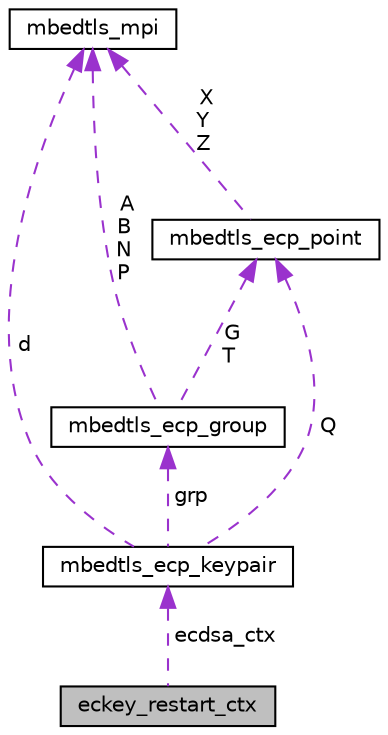 digraph "eckey_restart_ctx"
{
 // LATEX_PDF_SIZE
  edge [fontname="Helvetica",fontsize="10",labelfontname="Helvetica",labelfontsize="10"];
  node [fontname="Helvetica",fontsize="10",shape=record];
  Node1 [label="eckey_restart_ctx",height=0.2,width=0.4,color="black", fillcolor="grey75", style="filled", fontcolor="black",tooltip=" "];
  Node2 -> Node1 [dir="back",color="darkorchid3",fontsize="10",style="dashed",label=" ecdsa_ctx" ,fontname="Helvetica"];
  Node2 [label="mbedtls_ecp_keypair",height=0.2,width=0.4,color="black", fillcolor="white", style="filled",URL="$dd/d61/structmbedtls__ecp__keypair.html",tooltip="The ECP key-pair structure."];
  Node3 -> Node2 [dir="back",color="darkorchid3",fontsize="10",style="dashed",label=" grp" ,fontname="Helvetica"];
  Node3 [label="mbedtls_ecp_group",height=0.2,width=0.4,color="black", fillcolor="white", style="filled",URL="$d3/d9c/structmbedtls__ecp__group.html",tooltip="The ECP group structure."];
  Node4 -> Node3 [dir="back",color="darkorchid3",fontsize="10",style="dashed",label=" G\nT" ,fontname="Helvetica"];
  Node4 [label="mbedtls_ecp_point",height=0.2,width=0.4,color="black", fillcolor="white", style="filled",URL="$dc/d5a/structmbedtls__ecp__point.html",tooltip="The ECP point structure, in Jacobian coordinates."];
  Node5 -> Node4 [dir="back",color="darkorchid3",fontsize="10",style="dashed",label=" X\nY\nZ" ,fontname="Helvetica"];
  Node5 [label="mbedtls_mpi",height=0.2,width=0.4,color="black", fillcolor="white", style="filled",URL="$d6/d11/structmbedtls__mpi.html",tooltip="MPI structure."];
  Node5 -> Node3 [dir="back",color="darkorchid3",fontsize="10",style="dashed",label=" A\nB\nN\nP" ,fontname="Helvetica"];
  Node4 -> Node2 [dir="back",color="darkorchid3",fontsize="10",style="dashed",label=" Q" ,fontname="Helvetica"];
  Node5 -> Node2 [dir="back",color="darkorchid3",fontsize="10",style="dashed",label=" d" ,fontname="Helvetica"];
}
